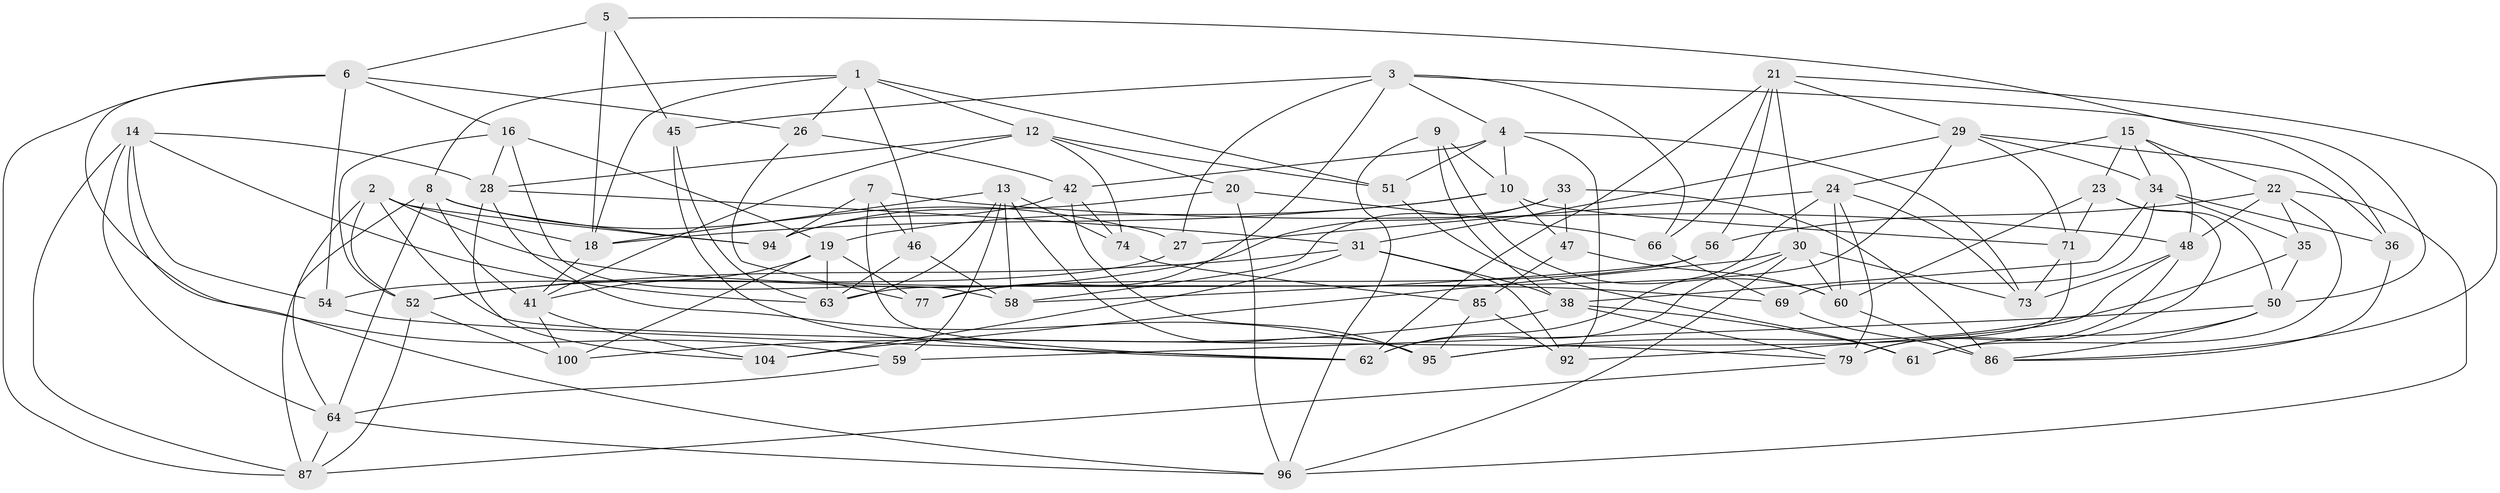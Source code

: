 // original degree distribution, {4: 1.0}
// Generated by graph-tools (version 1.1) at 2025/42/03/06/25 10:42:24]
// undirected, 67 vertices, 172 edges
graph export_dot {
graph [start="1"]
  node [color=gray90,style=filled];
  1 [super="+40"];
  2 [super="+75"];
  3 [super="+11"];
  4 [super="+43"];
  5;
  6 [super="+78"];
  7;
  8 [super="+25"];
  9;
  10 [super="+76"];
  12 [super="+103"];
  13 [super="+53"];
  14 [super="+17"];
  15 [super="+83"];
  16 [super="+67"];
  18 [super="+39"];
  19 [super="+44"];
  20;
  21 [super="+49"];
  22 [super="+91"];
  23 [super="+57"];
  24 [super="+37"];
  26;
  27;
  28 [super="+81"];
  29 [super="+107"];
  30 [super="+70"];
  31 [super="+32"];
  33;
  34 [super="+80"];
  35;
  36;
  38 [super="+55"];
  41 [super="+72"];
  42 [super="+65"];
  45;
  46;
  47;
  48 [super="+105"];
  50 [super="+68"];
  51;
  52 [super="+106"];
  54;
  56;
  58 [super="+82"];
  59;
  60 [super="+102"];
  61;
  62 [super="+88"];
  63 [super="+93"];
  64 [super="+98"];
  66;
  69;
  71 [super="+108"];
  73 [super="+90"];
  74;
  77;
  79 [super="+84"];
  85;
  86 [super="+89"];
  87 [super="+109"];
  92;
  94 [super="+99"];
  95 [super="+101"];
  96 [super="+97"];
  100;
  104;
  1 -- 8;
  1 -- 46;
  1 -- 51;
  1 -- 26;
  1 -- 18;
  1 -- 12;
  2 -- 69;
  2 -- 94;
  2 -- 79;
  2 -- 64;
  2 -- 18;
  2 -- 52;
  3 -- 45;
  3 -- 27;
  3 -- 4;
  3 -- 50;
  3 -- 77;
  3 -- 66;
  4 -- 51;
  4 -- 92;
  4 -- 10;
  4 -- 73;
  4 -- 42;
  5 -- 18;
  5 -- 45;
  5 -- 36;
  5 -- 6;
  6 -- 59;
  6 -- 87;
  6 -- 26;
  6 -- 54;
  6 -- 16;
  7 -- 94;
  7 -- 48;
  7 -- 46;
  7 -- 62;
  8 -- 41;
  8 -- 27;
  8 -- 64;
  8 -- 87;
  8 -- 94;
  9 -- 96;
  9 -- 10;
  9 -- 38;
  9 -- 60;
  10 -- 47;
  10 -- 19;
  10 -- 71;
  10 -- 18;
  12 -- 20;
  12 -- 41;
  12 -- 74;
  12 -- 51;
  12 -- 28;
  13 -- 59;
  13 -- 95;
  13 -- 63;
  13 -- 18;
  13 -- 74;
  13 -- 58;
  14 -- 54;
  14 -- 64;
  14 -- 87;
  14 -- 63;
  14 -- 28;
  14 -- 96;
  15 -- 23 [weight=2];
  15 -- 22;
  15 -- 48;
  15 -- 24;
  15 -- 34;
  16 -- 52;
  16 -- 19;
  16 -- 58 [weight=2];
  16 -- 28;
  18 -- 41;
  19 -- 77;
  19 -- 100;
  19 -- 41;
  19 -- 63;
  20 -- 66;
  20 -- 94;
  20 -- 96;
  21 -- 29;
  21 -- 62;
  21 -- 86;
  21 -- 56;
  21 -- 66;
  21 -- 30;
  22 -- 61;
  22 -- 56;
  22 -- 48;
  22 -- 35;
  22 -- 96;
  23 -- 60;
  23 -- 71;
  23 -- 50;
  23 -- 79;
  24 -- 62;
  24 -- 27;
  24 -- 79;
  24 -- 73;
  24 -- 60;
  26 -- 42;
  26 -- 77;
  27 -- 54;
  28 -- 104;
  28 -- 31;
  28 -- 95;
  29 -- 31;
  29 -- 34;
  29 -- 63;
  29 -- 36;
  29 -- 71;
  30 -- 62;
  30 -- 73;
  30 -- 104;
  30 -- 60;
  30 -- 96;
  31 -- 92;
  31 -- 38;
  31 -- 104;
  31 -- 52;
  33 -- 86;
  33 -- 47;
  33 -- 52;
  33 -- 58;
  34 -- 69;
  34 -- 35;
  34 -- 36;
  34 -- 38;
  35 -- 95;
  35 -- 50;
  36 -- 86;
  38 -- 100;
  38 -- 61;
  38 -- 79;
  41 -- 104;
  41 -- 100;
  42 -- 74;
  42 -- 95;
  42 -- 94 [weight=2];
  45 -- 63;
  45 -- 62;
  46 -- 63;
  46 -- 58;
  47 -- 85;
  47 -- 60;
  48 -- 79;
  48 -- 73;
  48 -- 92;
  50 -- 86;
  50 -- 59;
  50 -- 61;
  51 -- 61;
  52 -- 100;
  52 -- 87;
  54 -- 62;
  56 -- 77;
  56 -- 58;
  59 -- 64;
  60 -- 86;
  64 -- 96;
  64 -- 87;
  66 -- 69;
  69 -- 86;
  71 -- 73 [weight=2];
  71 -- 95;
  74 -- 85;
  79 -- 87;
  85 -- 92;
  85 -- 95;
}
